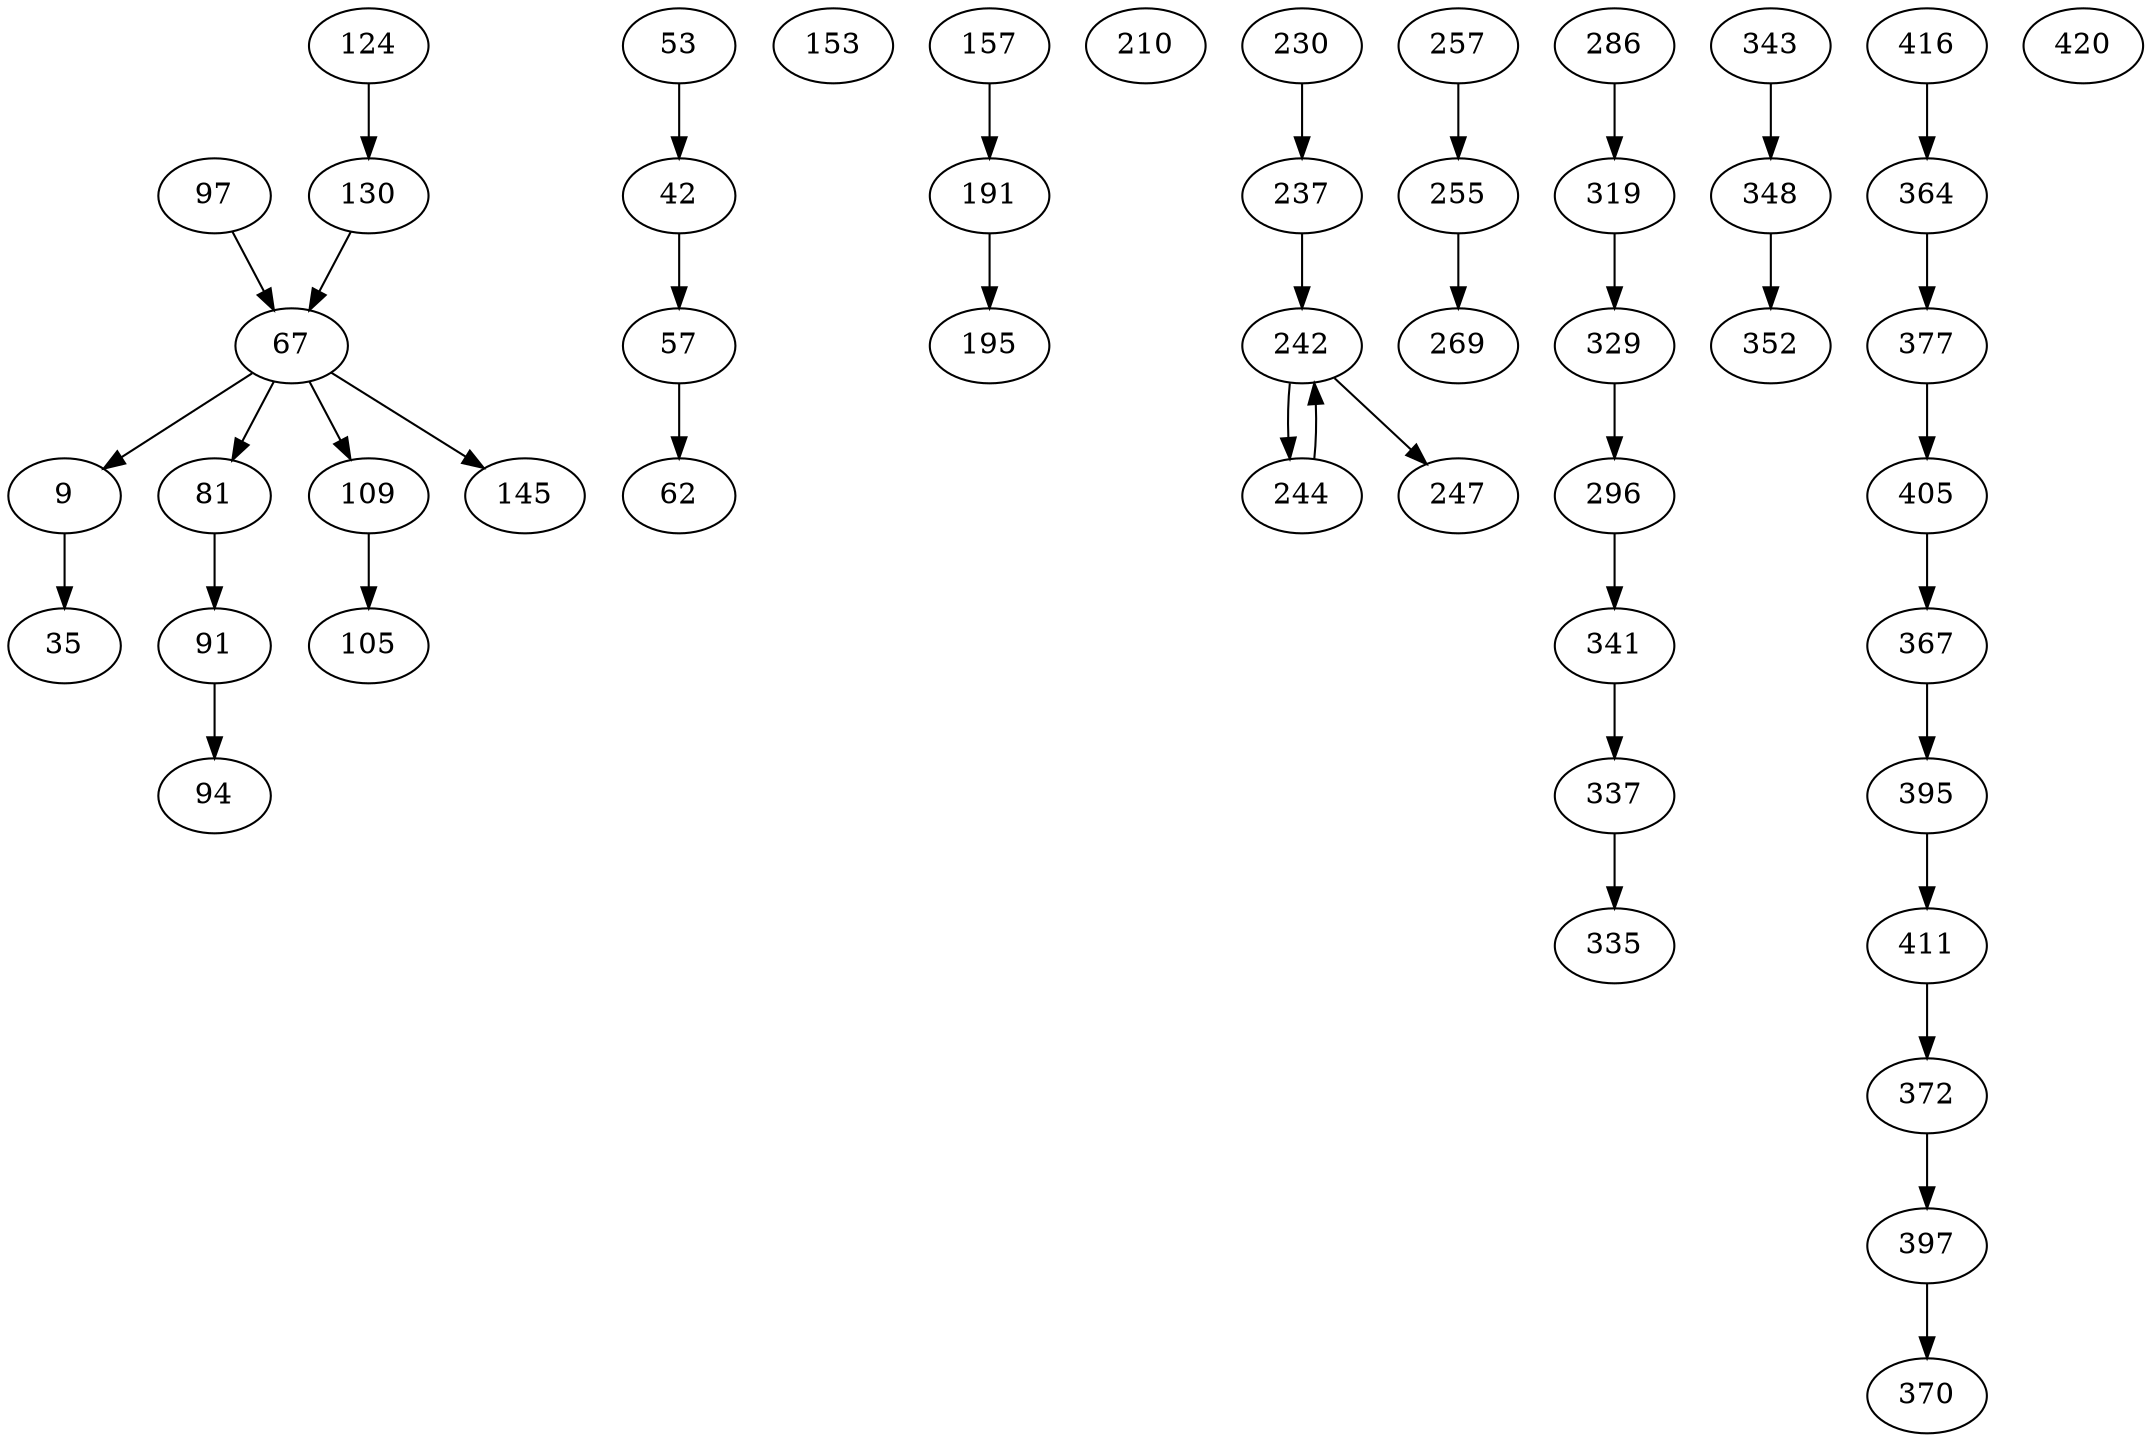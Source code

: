 strict digraph  {
9;
35;
53;
42;
57;
62;
67 [contraction="{84: {'contraction': {75: {}}}, 27: {'contraction': {2: {'contraction': {4: {'contraction': {30: {}}}}}}}, 100: {}, 134: {'contraction': {136: {}}}}"];
81 [contraction="{79: {'contraction': {80: {}}}}"];
91;
94;
97;
109;
105;
124;
130;
145;
153;
157 [contraction="{168: {'contraction': {180: {'contraction': {170: {'contraction': {182: {}}}}}}}}"];
191;
195;
210;
230;
237;
244;
242 [contraction="{243: {}, 235: {'contraction': {241: {}}}}"];
247;
257 [contraction="{251: {}}"];
255 [contraction="{260: {}}"];
269;
286 [contraction="{314: {}}"];
319 [contraction="{318: {'contraction': {325: {'contraction': {324: {}}}}}}"];
329;
296;
341 [contraction="{336: {}}"];
337;
335;
343;
348;
352;
416 [contraction="{415: {'contraction': {375: {}}}}"];
364;
377;
405;
367;
395;
411;
372;
397;
370;
420;
9 -> 35  [action=""];
53 -> 42  [action=""];
42 -> 57  [action=""];
57 -> 62  [action=""];
67 -> 81  [action=""];
67 -> 9  [action=""];
67 -> 109  [action=""];
67 -> 145  [action=""];
81 -> 91  [action=""];
91 -> 94  [action=""];
97 -> 67  [action=""];
109 -> 105  [action=""];
124 -> 130  [action=""];
130 -> 67  [action=""];
157 -> 191  [action=""];
191 -> 195  [action=""];
230 -> 237  [action=""];
237 -> 242  [action=""];
244 -> 242  [action=""];
242 -> 247  [action=""];
242 -> 244  [action=""];
257 -> 255  [action=""];
255 -> 269  [action=""];
286 -> 319  [action=""];
319 -> 329  [action=""];
329 -> 296  [action=""];
296 -> 341  [action=""];
341 -> 337  [action=""];
337 -> 335  [action=""];
343 -> 348  [action=""];
348 -> 352  [action=""];
416 -> 364  [action=""];
364 -> 377  [action=""];
377 -> 405  [action=""];
405 -> 367  [action=""];
367 -> 395  [action=""];
395 -> 411  [action=""];
411 -> 372  [action=""];
372 -> 397  [action=""];
397 -> 370  [action=""];
}
